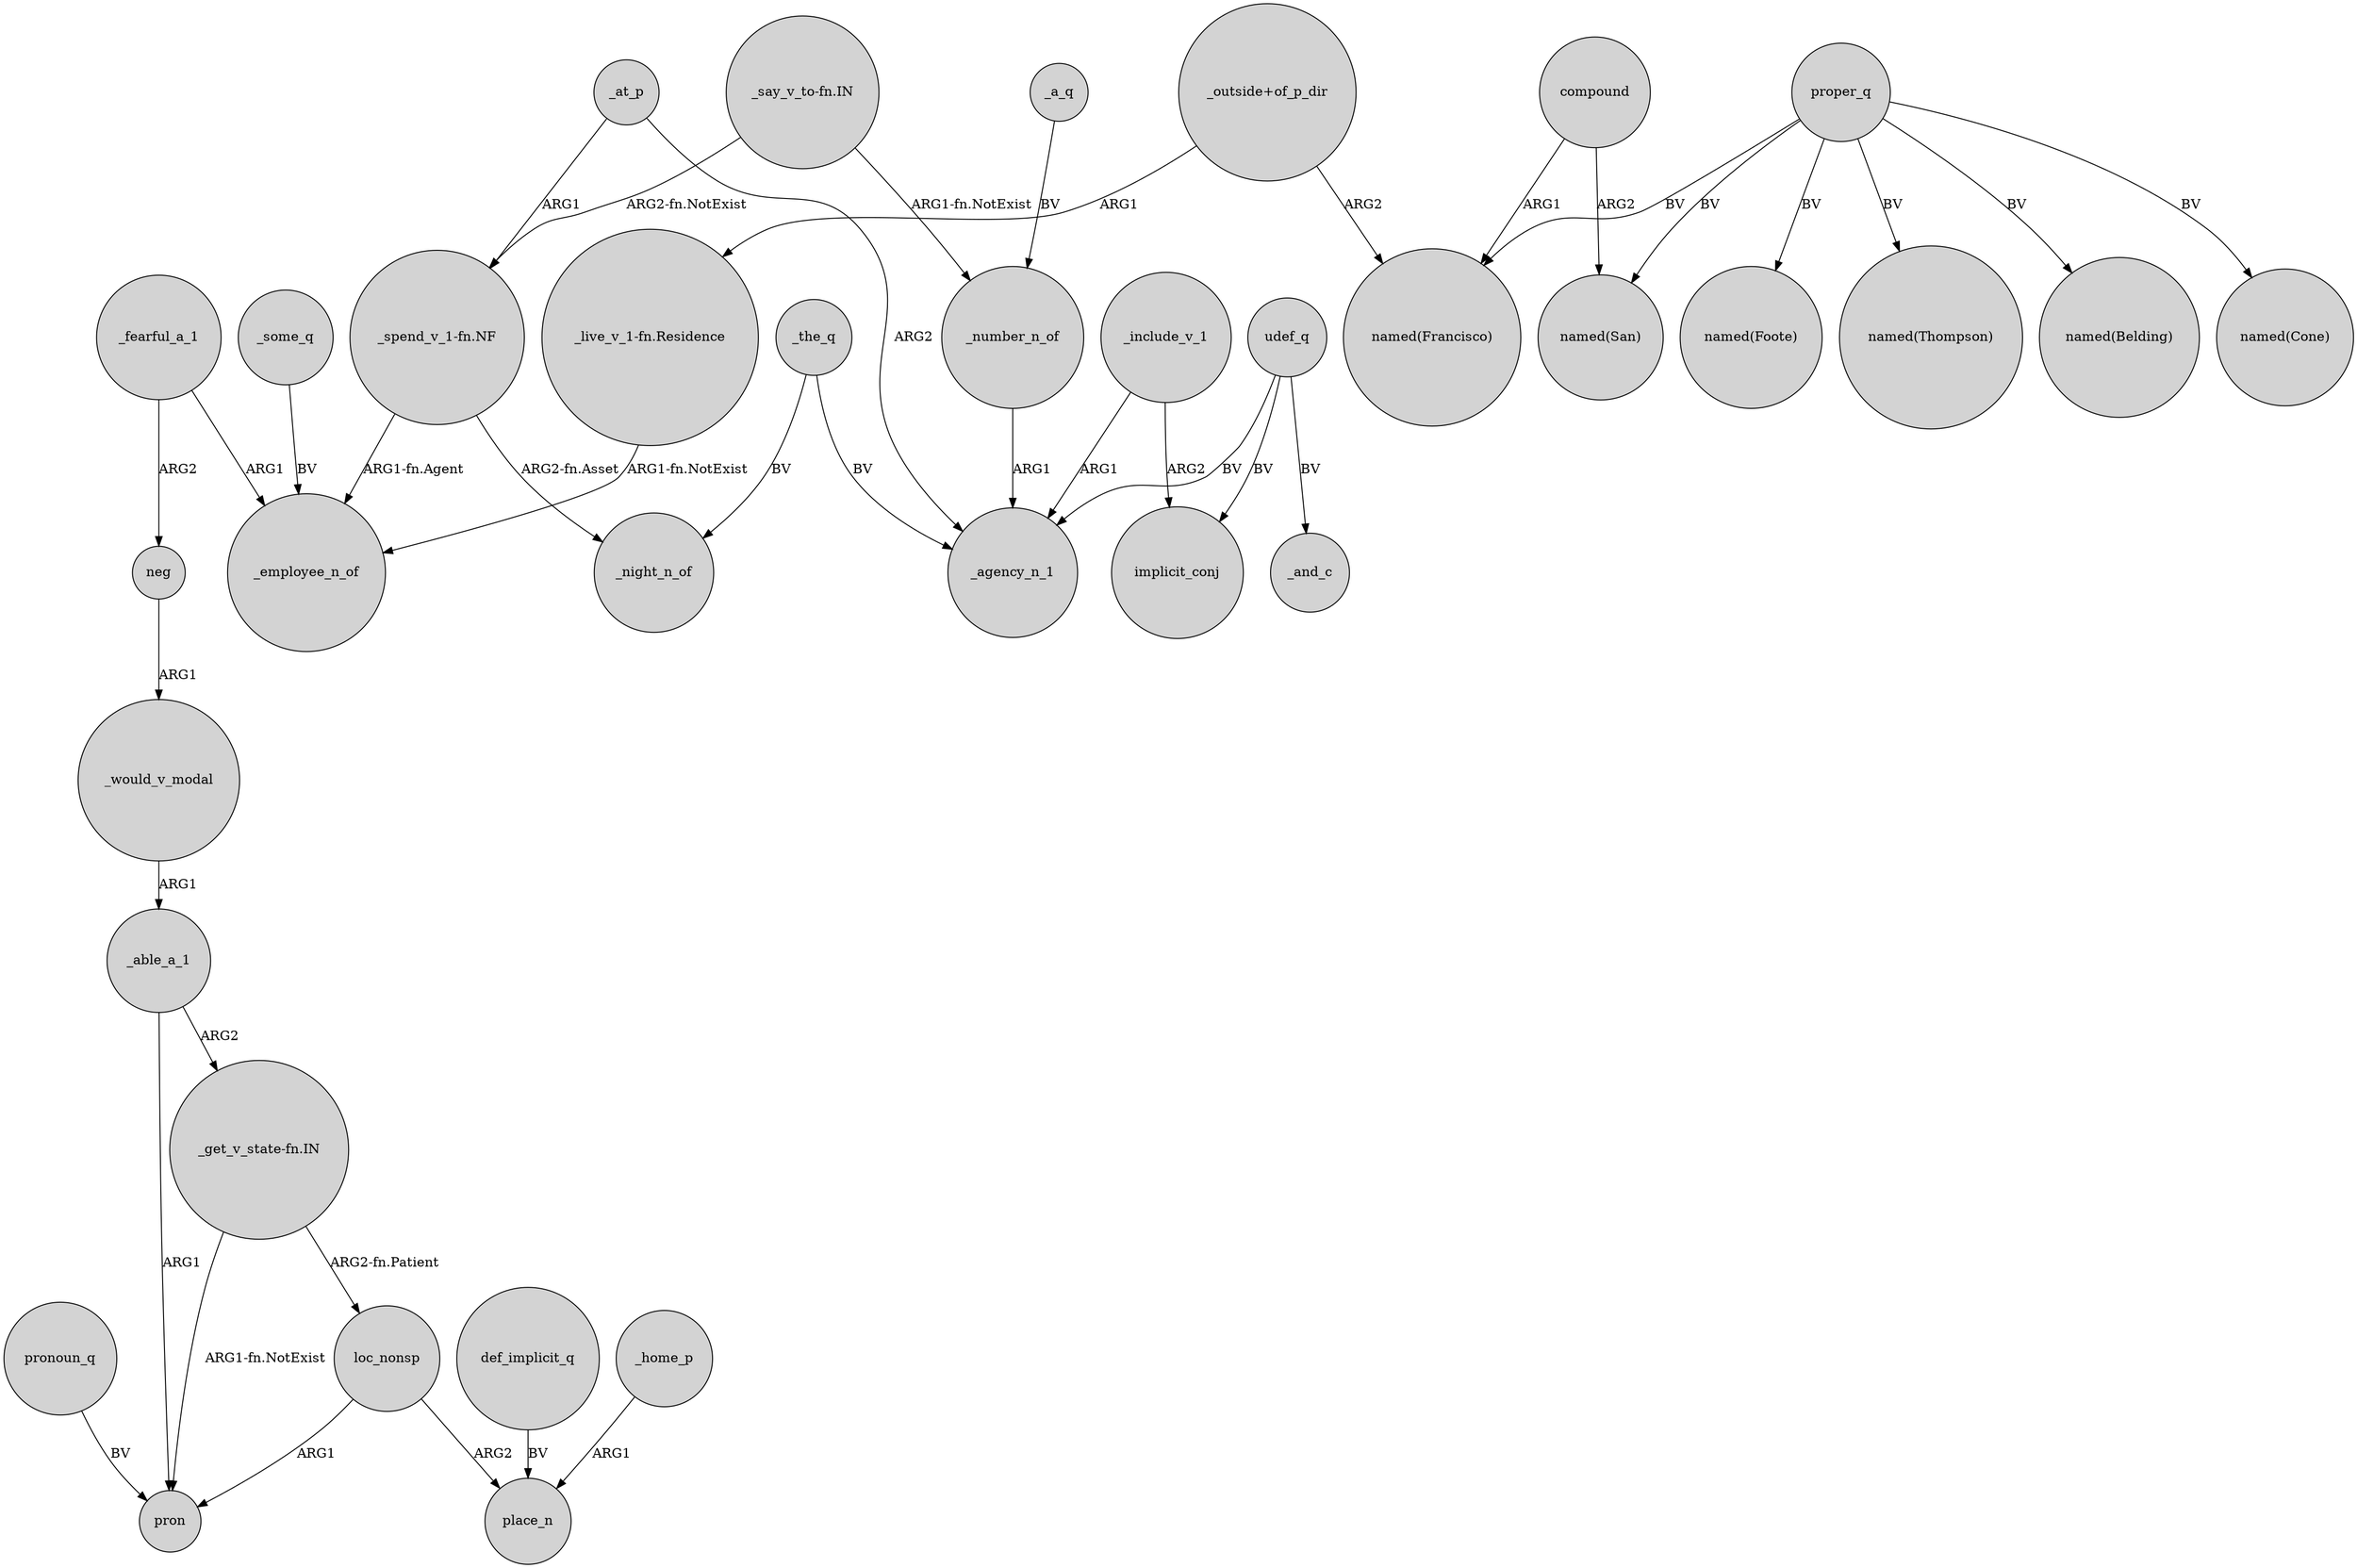 digraph {
	node [shape=circle style=filled]
	_fearful_a_1 -> neg [label=ARG2]
	_at_p -> "_spend_v_1-fn.NF" [label=ARG1]
	"_get_v_state-fn.IN" -> pron [label="ARG1-fn.NotExist"]
	neg -> _would_v_modal [label=ARG1]
	_the_q -> _agency_n_1 [label=BV]
	_a_q -> _number_n_of [label=BV]
	"_live_v_1-fn.Residence" -> _employee_n_of [label="ARG1-fn.NotExist"]
	proper_q -> "named(Francisco)" [label=BV]
	compound -> "named(San)" [label=ARG2]
	loc_nonsp -> pron [label=ARG1]
	proper_q -> "named(Thompson)" [label=BV]
	proper_q -> "named(Belding)" [label=BV]
	"_say_v_to-fn.IN" -> "_spend_v_1-fn.NF" [label="ARG2-fn.NotExist"]
	"_outside+of_p_dir" -> "named(Francisco)" [label=ARG2]
	proper_q -> "named(Cone)" [label=BV]
	_number_n_of -> _agency_n_1 [label=ARG1]
	def_implicit_q -> place_n [label=BV]
	_include_v_1 -> implicit_conj [label=ARG2]
	udef_q -> implicit_conj [label=BV]
	pronoun_q -> pron [label=BV]
	_fearful_a_1 -> _employee_n_of [label=ARG1]
	_would_v_modal -> _able_a_1 [label=ARG1]
	"_get_v_state-fn.IN" -> loc_nonsp [label="ARG2-fn.Patient"]
	"_say_v_to-fn.IN" -> _number_n_of [label="ARG1-fn.NotExist"]
	_at_p -> _agency_n_1 [label=ARG2]
	compound -> "named(Francisco)" [label=ARG1]
	udef_q -> _agency_n_1 [label=BV]
	_the_q -> _night_n_of [label=BV]
	_able_a_1 -> "_get_v_state-fn.IN" [label=ARG2]
	loc_nonsp -> place_n [label=ARG2]
	"_spend_v_1-fn.NF" -> _employee_n_of [label="ARG1-fn.Agent"]
	"_spend_v_1-fn.NF" -> _night_n_of [label="ARG2-fn.Asset"]
	proper_q -> "named(San)" [label=BV]
	"_outside+of_p_dir" -> "_live_v_1-fn.Residence" [label=ARG1]
	udef_q -> _and_c [label=BV]
	proper_q -> "named(Foote)" [label=BV]
	_include_v_1 -> _agency_n_1 [label=ARG1]
	_some_q -> _employee_n_of [label=BV]
	_able_a_1 -> pron [label=ARG1]
	_home_p -> place_n [label=ARG1]
}

